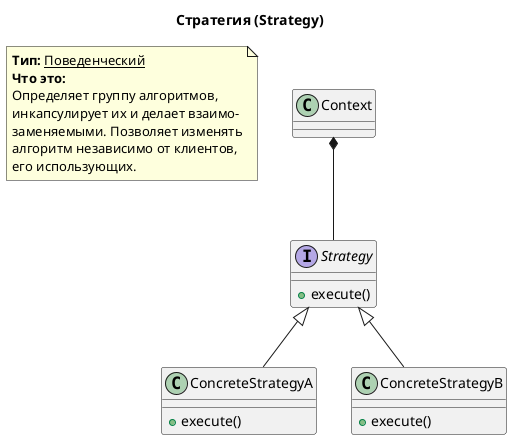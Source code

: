 @startuml

title Стратегия (Strategy)

note as INFO
<b>Тип:</b> <u>Поведенческий</u>
<b>Что это:</b>
Определяет группу алгоритмов,
инкапсулирует их и делает взаимо-
заменяемыми. Позволяет изменять
алгоритм независимо от клиентов,
его использующих.
endnote

class Context
interface Strategy{
    +execute()
}
class ConcreteStrategyA{
    +execute()
}
class ConcreteStrategyB{
    +execute()
}

Context *-- Strategy
Strategy <|-- ConcreteStrategyA
Strategy <|-- ConcreteStrategyB

@enduml